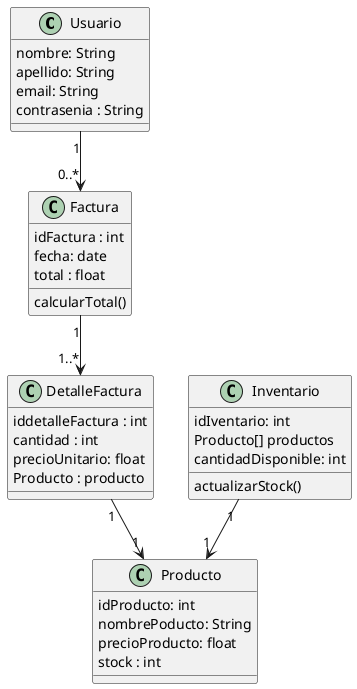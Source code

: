 @startuml Diagrama de clase 

class Usuario{
    nombre: String
    apellido: String
    email: String
    contrasenia : String
}
Class Producto {
    idProducto: int
    nombrePoducto: String
    precioProducto: float 
    stock : int 

}
class Inventario{
    idIventario: int 
    Producto[] productos
    cantidadDisponible: int
    actualizarStock()

}
class DetalleFactura{
    iddetalleFactura : int
    cantidad : int 
    precioUnitario: float 
    Producto : producto

}
class Factura{
    idFactura : int 
    fecha: date 
    total : float
    calcularTotal()

}
Usuario "1" --> "0..*" Factura
Factura "1" --> "1..*" DetalleFactura
DetalleFactura "1" --> "1" Producto
Inventario  "1" --> "1" Producto
@enduml